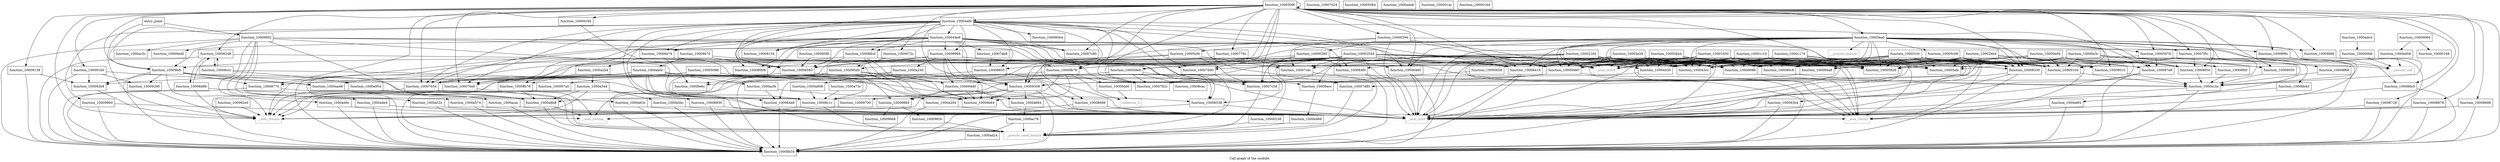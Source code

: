 digraph "Call graph of the module." {
  label="Call graph of the module.";
  node [shape=record];

  Node_function_10004430 [label="{function_10004430}"];
  Node_function_10005928 [label="{function_10005928}"];
  Node_function_10008134 [label="{function_10008134}"];
  Node_function_100059e8 [label="{function_100059e8}"];
  Node_function_10008580 [label="{function_10008580}"];
  Node_function_10005afc [label="{function_10005afc}"];
  Node_function_10005c08 [label="{function_10005c08}"];
  Node_function_10005cf4 [label="{function_10005cf4}"];
  Node_function_100085f8 [label="{function_100085f8}"];
  Node_function_10005ea0 [label="{function_10005ea0}"];
  Node_function_10008964 [label="{function_10008964}"];
  Node_function_10008248 [label="{function_10008248}"];
  Node_function_10008a74 [label="{function_10008a74}"];
  Node_function_100044e8 [label="{function_100044e8}"];
  Node_function_10008b34 [label="{function_10008b34}"];
  Node_function_10008330 [label="{function_10008330}"];
  Node_function_10008608 [label="{function_10008608}"];
  Node_function_10008ccc [label="{function_10008ccc}"];
  Node_function_100080b4 [label="{function_100080b4}"];
  Node_function_1000762c [label="{function_1000762c}"];
  Node_function_10007654 [label="{function_10007654}"];
  Node_function_10008650 [label="{function_10008650}"];
  Node_function_100076e0 [label="{function_100076e0}"];
  Node_function_1000776c [label="{function_1000776c}"];
  Node_function_10007c58 [label="{function_10007c58}"];
  Node_function_100083b4 [label="{function_100083b4}"];
  Node_function_10008b40 [label="{function_10008b40}"];
  Node_function_10008418 [label="{function_10008418}"];
  Node_function_10004af0 [label="{function_10004af0}"];
  Node_function_10008b78 [label="{function_10008b78}"];
  Node_function_10008460 [label="{function_10008460}"];
  Node_function_10008698 [label="{function_10008698}"];
  Node_function_100050f8 [label="{function_100050f8}"];
  Node_function_10007c80 [label="{function_10007c80}"];
  Node_function_10007cdc [label="{function_10007cdc}"];
  Node_function_10007d00 [label="{function_10007d00}"];
  Node_function_100086e0 [label="{function_100086e0}"];
  Node_function_10007d24 [label="{function_10007d24}"];
  Node_function_10008728 [label="{function_10008728}"];
  Node_function_10005084 [label="{function_10005084}"];
  Node_function_10007d80 [label="{function_10007d80}"];
  Node_function_10005098 [label="{function_10005098}"];
  Node_function_10008d68 [label="{function_10008d68}"];
  Node_function_10005978 [label="{function_10005978}"];
  Node_function_10008770 [label="{function_10008770}"];
  Node_function_10007eb8 [label="{function_10007eb8}"];
  Node_function_100087e8 [label="{function_100087e8}"];
  Node_function_10008830 [label="{function_10008830}"];
  Node_function_10007f5c [label="{function_10007f5c}"];
  Node_function_10008878 [label="{function_10008878}"];
  Node_function_10008008 [label="{function_10008008}"];
  Node_function_100088c0 [label="{function_100088c0}"];
  Node_function_100084a8 [label="{function_100084a8}"];
  Node_function_100084f0 [label="{function_100084f0}"];
  Node_function_10008c1c [label="{function_10008c1c}"];
  Node_function_10008538 [label="{function_10008538}"];
  Node_function_10008cac [label="{function_10008cac}"];
  Node_function_10008ecc [label="{function_10008ecc}"];
  Node_function_1000a63c [label="{function_1000a63c}"];
  Node_function_10008f00 [label="{function_10008f00}"];
  Node_function_10008f34 [label="{function_10008f34}"];
  Node_function_10008f68 [label="{function_10008f68}"];
  Node_function_10008f9c [label="{function_10008f9c}"];
  Node_function_10008fd8 [label="{function_10008fd8}"];
  Node_function_10009010 [label="{function_10009010}"];
  Node_function_10009050 [label="{function_10009050}"];
  Node_function_10009088 [label="{function_10009088}"];
  Node_function_100090c8 [label="{function_100090c8}"];
  Node_function_10009104 [label="{function_10009104}"];
  Node_function_10009138 [label="{function_10009138}"];
  Node_function_10009184 [label="{function_10009184}"];
  Node_function_100091b0 [label="{function_100091b0}"];
  Node_function_10009290 [label="{function_10009290}"];
  Node_function_100092b8 [label="{function_100092b8}"];
  Node_function_100092e0 [label="{function_100092e0}"];
  Node_function_10009308 [label="{function_10009308}"];
  Node_function_10009460 [label="{function_10009460}"];
  Node_function_100094d0 [label="{function_100094d0}"];
  Node_function_100095d0 [label="{function_100095d0}"];
  Node_function_10009700 [label="{function_10009700}"];
  Node_function_100097a0 [label="{function_100097a0}"];
  Node_function_1000983c [label="{function_1000983c}"];
  Node_function_10009868 [label="{function_10009868}"];
  Node_function_10009884 [label="{function_10009884}"];
  Node_function_100099b0 [label="{function_100099b0}"];
  Node_function_10009b78 [label="{function_10009b78}"];
  Node_function_10009bfc [label="{function_10009bfc}"];
  Node_function_10009dd0 [label="{function_10009dd0}"];
  Node_function_10009e64 [label="{function_10009e64}"];
  Node_function_10009e6c [label="{function_10009e6c}"];
  Node_function_10009e70 [label="{function_10009e70}"];
  Node_function_10009ed0 [label="{function_10009ed0}"];
  Node_function_10009f50 [label="{function_10009f50}"];
  Node_function_1000a1bc [label="{function_1000a1bc}"];
  Node_function_1000a204 [label="{function_1000a204}"];
  Node_function_1000a240 [label="{function_1000a240}"];
  Node_function_1000a2b4 [label="{function_1000a2b4}"];
  Node_function_1000a344 [label="{function_1000a344}"];
  Node_function_1000a49c [label="{function_1000a49c}"];
  Node_function_1000a4e4 [label="{function_1000a4e4}"];
  Node_function_1000a52c [label="{function_1000a52c}"];
  Node_function_1000a574 [label="{function_1000a574}"];
  Node_function_1000a5bc [label="{function_1000a5bc}"];
  Node_function_1000a684 [label="{function_1000a684}"];
  Node_function_1000a6f4 [label="{function_1000a6f4}"];
  Node_function_1000a73c [label="{function_1000a73c}"];
  Node_function_1000a808 [label="{function_1000a808}"];
  Node_function_1000a8b8 [label="{function_1000a8b8}"];
  Node_function_1000a954 [label="{function_1000a954}"];
  Node_function_1000a988 [label="{function_1000a988}"];
  Node_function_1000aa48 [label="{function_1000aa48}"];
  Node_function_1000ab0c [label="{function_1000ab0c}"];
  Node_function_1000ac5c [label="{function_1000ac5c}"];
  Node_function_1000ac78 [label="{function_1000ac78}"];
  Node_function_1000acac [label="{function_1000acac}"];
  Node_function_1000acf4 [label="{function_1000acf4}"];
  Node_function_1000ad24 [label="{function_1000ad24}"];
  Node_function_1000ad58 [label="{function_1000ad58}"];
  Node_function_1000ada8 [label="{function_1000ada8}"];
  Node_function_1000adc4 [label="{function_1000adc4}"];
  Node___asm_rlwinm [color="gray50", fontcolor="gray50", label="{__asm_rlwinm}"];
  Node___asm_rlwinm_ [color="gray50", fontcolor="gray50", label="{__asm_rlwinm_}"];
  Node___asm_rlwimi [color="gray50", fontcolor="gray50", label="{__asm_rlwimi}"];
  Node___asm_mfcr [color="gray50", fontcolor="gray50", label="{__asm_mfcr}"];
  Node___asm_mtcrf [color="gray50", fontcolor="gray50", label="{__asm_mtcrf}"];
  Node_unknown_0 [color="gray50", fontcolor="gray50", label="{unknown_0}"];
  Node___pseudo_call [color="gray50", fontcolor="gray50", label="{__pseudo_call}"];
  Node___pseudo_branch [color="gray50", fontcolor="gray50", label="{__pseudo_branch}"];
  Node___pseudo_cond_branch [color="gray50", fontcolor="gray50", label="{__pseudo_cond_branch}"];
  Node_function_10000094 [label="{function_10000094}"];
  Node_function_100000b8 [label="{function_100000b8}"];
  Node_function_1000014c [label="{function_1000014c}"];
  Node_function_10000168 [label="{function_10000168}"];
  Node_function_100001d4 [label="{function_100001d4}"];
  Node_entry_point [label="{entry_point}"];
  Node_function_10000238 [label="{function_10000238}"];
  Node_function_10000280 [label="{function_10000280}"];
  Node_function_10000394 [label="{function_10000394}"];
  Node_function_10000628 [label="{function_10000628}"];
  Node_function_100006a8 [label="{function_100006a8}"];
  Node_function_1000072c [label="{function_1000072c}"];
  Node_function_10000b04 [label="{function_10000b04}"];
  Node_function_10000e3c [label="{function_10000e3c}"];
  Node_function_10001174 [label="{function_10001174}"];
  Node_function_10001650 [label="{function_10001650}"];
  Node_function_10001c10 [label="{function_10001c10}"];
  Node_function_10002164 [label="{function_10002164}"];
  Node_function_10002544 [label="{function_10002544}"];
  Node_function_10002bb4 [label="{function_10002bb4}"];
  Node_function_100031fc [label="{function_100031fc}"];
  Node_function_10003844 [label="{function_10003844}"];
  Node_function_10003e28 [label="{function_10003e28}"];
  Node_function_100043cc [label="{function_100043cc}"];
  Node_function_10004430 -> Node___asm_rlwinm_;
  Node_function_100059e8 -> Node_function_1000762c;
  Node_function_100059e8 -> Node_function_10007654;
  Node_function_100059e8 -> Node_function_100076e0;
  Node_function_100059e8 -> Node_function_10007c58;
  Node_function_100059e8 -> Node_function_10008cac;
  Node_function_10008580 -> Node_function_10008b34;
  Node_function_10008580 -> Node___asm_mfcr;
  Node_function_10005c08 -> Node_function_10008330;
  Node_function_10005c08 -> Node_function_10008418;
  Node_function_10005c08 -> Node_function_10007d00;
  Node_function_10005c08 -> Node_function_10008f34;
  Node_function_10005c08 -> Node_function_10009104;
  Node_function_10005cf4 -> Node_function_10007c58;
  Node_function_10005cf4 -> Node_function_10007cdc;
  Node_function_10005cf4 -> Node_function_10009308;
  Node_function_10005cf4 -> Node_function_100095d0;
  Node_function_100085f8 -> Node_function_10008580;
  Node_function_10005ea0 -> Node_function_10004430;
  Node_function_10005ea0 -> Node_function_10005928;
  Node_function_10005ea0 -> Node_function_10005c08;
  Node_function_10005ea0 -> Node_function_10005cf4;
  Node_function_10005ea0 -> Node_function_10008b34;
  Node_function_10005ea0 -> Node_function_10008330;
  Node_function_10005ea0 -> Node_function_10008418;
  Node_function_10005ea0 -> Node_function_10008b78;
  Node_function_10005ea0 -> Node_function_10008460;
  Node_function_10005ea0 -> Node_function_100086e0;
  Node_function_10005ea0 -> Node_function_10005978;
  Node_function_10005ea0 -> Node_function_100087e8;
  Node_function_10005ea0 -> Node_function_10007f5c;
  Node_function_10005ea0 -> Node_function_10008f9c;
  Node_function_10005ea0 -> Node_function_10008fd8;
  Node_function_10005ea0 -> Node_function_10009010;
  Node_function_10005ea0 -> Node_function_10009088;
  Node_function_10005ea0 -> Node_function_100090c8;
  Node_function_10005ea0 -> Node_function_10009104;
  Node_function_10005ea0 -> Node_function_10009460;
  Node_function_10005ea0 -> Node_function_10009b78;
  Node_function_10005ea0 -> Node___asm_rlwinm;
  Node_function_10005ea0 -> Node___asm_rlwimi;
  Node_function_10005ea0 -> Node___asm_mfcr;
  Node_function_10005ea0 -> Node___asm_mtcrf;
  Node_function_10005ea0 -> Node___pseudo_branch;
  Node_function_10005ea0 -> Node_function_100043cc;
  Node_function_10008964 -> Node_function_10008580;
  Node_function_10008964 -> Node_function_10008b34;
  Node_function_10008964 -> Node_function_10008330;
  Node_function_10008964 -> Node_function_10008418;
  Node_function_10008964 -> Node_function_10009308;
  Node_function_10008964 -> Node_function_10009460;
  Node_function_10008964 -> Node_function_100094d0;
  Node_function_10008964 -> Node_function_10009e64;
  Node_function_10008964 -> Node_function_1000a240;
  Node_function_10008248 -> Node_function_10008b34;
  Node_function_10008248 -> Node_function_10008ccc;
  Node_function_10008248 -> Node_function_10008d68;
  Node_function_10008248 -> Node___asm_mfcr;
  Node_function_10008a74 -> Node_function_10009e64;
  Node_function_10008a74 -> Node_function_10009e6c;
  Node_function_10008a74 -> Node_function_1000a2b4;
  Node_function_100044e8 -> Node_function_10008134;
  Node_function_100044e8 -> Node_function_10008580;
  Node_function_100044e8 -> Node_function_10008964;
  Node_function_100044e8 -> Node_function_10008a74;
  Node_function_100044e8 -> Node_function_1000762c;
  Node_function_100044e8 -> Node_function_10007654;
  Node_function_100044e8 -> Node_function_100076e0;
  Node_function_100044e8 -> Node_function_10007c58;
  Node_function_100044e8 -> Node_function_10008418;
  Node_function_100044e8 -> Node_function_10008698;
  Node_function_100044e8 -> Node_function_10007c80;
  Node_function_100044e8 -> Node_function_10007d00;
  Node_function_100044e8 -> Node_function_10007d80;
  Node_function_100044e8 -> Node_function_10007eb8;
  Node_function_100044e8 -> Node_function_10008008;
  Node_function_100044e8 -> Node_function_100088c0;
  Node_function_100044e8 -> Node_function_10008c1c;
  Node_function_100044e8 -> Node_function_10008538;
  Node_function_100044e8 -> Node_function_10009bfc;
  Node_function_10008330 -> Node_function_10008b34;
  Node_function_10008330 -> Node_function_100083b4;
  Node_function_10008330 -> Node___asm_mfcr;
  Node_function_10008608 -> Node_function_10008b34;
  Node_function_10008608 -> Node___asm_mfcr;
  Node_function_10008ccc -> Node_function_10008248;
  Node_function_10008ccc -> Node_function_10008c1c;
  Node_function_10008ccc -> Node_function_1000a954;
  Node_function_10007654 -> Node___asm_rlwinm;
  Node_function_10007654 -> Node___pseudo_cond_branch;
  Node_function_10008650 -> Node_function_10008b34;
  Node_function_10008650 -> Node___asm_mfcr;
  Node_function_100076e0 -> Node___asm_rlwinm;
  Node_function_100076e0 -> Node___pseudo_cond_branch;
  Node_function_1000776c -> Node_function_10007cdc;
  Node_function_1000776c -> Node_function_10009308;
  Node_function_10007c58 -> Node___pseudo_cond_branch;
  Node_function_100083b4 -> Node_function_10008b34;
  Node_function_100083b4 -> Node___asm_mfcr;
  Node_function_10008b40 -> Node_function_1000a6f4;
  Node_function_10008418 -> Node_function_10008b34;
  Node_function_10008418 -> Node___asm_mfcr;
  Node_function_10004af0 -> Node_function_10008134;
  Node_function_10004af0 -> Node_function_10008580;
  Node_function_10004af0 -> Node_function_10008964;
  Node_function_10004af0 -> Node_function_10008a74;
  Node_function_10004af0 -> Node_function_100044e8;
  Node_function_10004af0 -> Node_function_100080b4;
  Node_function_10004af0 -> Node_function_1000762c;
  Node_function_10004af0 -> Node_function_10007654;
  Node_function_10004af0 -> Node_function_10008650;
  Node_function_10004af0 -> Node_function_100076e0;
  Node_function_10004af0 -> Node_function_10008418;
  Node_function_10004af0 -> Node_function_10008460;
  Node_function_10004af0 -> Node_function_10008698;
  Node_function_10004af0 -> Node_function_10007c80;
  Node_function_10004af0 -> Node_function_10007d00;
  Node_function_10004af0 -> Node_function_100087e8;
  Node_function_10004af0 -> Node_function_10008830;
  Node_function_10004af0 -> Node_function_10008008;
  Node_function_10004af0 -> Node_function_100088c0;
  Node_function_10004af0 -> Node_function_100084a8;
  Node_function_10004af0 -> Node_function_100084f0;
  Node_function_10004af0 -> Node_function_10008538;
  Node_function_10004af0 -> Node_function_10009308;
  Node_function_10004af0 -> Node_function_100099b0;
  Node_function_10004af0 -> Node_function_10009bfc;
  Node_function_10008b78 -> Node_function_1000a8b8;
  Node_function_10008b78 -> Node___asm_rlwinm_;
  Node_function_10008460 -> Node_function_10008b34;
  Node_function_10008460 -> Node___asm_mfcr;
  Node_function_10008698 -> Node_function_10008b34;
  Node_function_10008698 -> Node___asm_mfcr;
  Node_function_100050f8 -> Node_function_10005928;
  Node_function_100050f8 -> Node_function_100059e8;
  Node_function_100050f8 -> Node_function_10008580;
  Node_function_100050f8 -> Node_function_10005ea0;
  Node_function_100050f8 -> Node_function_10008248;
  Node_function_100050f8 -> Node_function_10008b34;
  Node_function_100050f8 -> Node_function_10008330;
  Node_function_100050f8 -> Node_function_10008608;
  Node_function_100050f8 -> Node_function_1000762c;
  Node_function_100050f8 -> Node_function_10007654;
  Node_function_100050f8 -> Node_function_100076e0;
  Node_function_100050f8 -> Node_function_1000776c;
  Node_function_100050f8 -> Node_function_10007c58;
  Node_function_100050f8 -> Node_function_10008418;
  Node_function_100050f8 -> Node_function_10004af0;
  Node_function_100050f8 -> Node_function_10008460;
  Node_function_100050f8 -> Node_function_100050f8;
  Node_function_100050f8 -> Node_function_10007c80;
  Node_function_100050f8 -> Node_function_10007d00;
  Node_function_100050f8 -> Node_function_100086e0;
  Node_function_100050f8 -> Node_function_10008728;
  Node_function_100050f8 -> Node_function_10005978;
  Node_function_100050f8 -> Node_function_10008770;
  Node_function_100050f8 -> Node_function_10007f5c;
  Node_function_100050f8 -> Node_function_10008878;
  Node_function_100050f8 -> Node_function_10008f34;
  Node_function_100050f8 -> Node_function_10008f9c;
  Node_function_100050f8 -> Node_function_10008fd8;
  Node_function_100050f8 -> Node_function_10009050;
  Node_function_100050f8 -> Node_function_10009104;
  Node_function_100050f8 -> Node_function_10009138;
  Node_function_100050f8 -> Node_function_10009184;
  Node_function_100050f8 -> Node_function_100091b0;
  Node_function_100050f8 -> Node_function_10009b78;
  Node_function_100050f8 -> Node_function_10009bfc;
  Node_function_100050f8 -> Node___asm_rlwinm;
  Node_function_100050f8 -> Node_function_10000394;
  Node_function_100050f8 -> Node_function_1000072c;
  Node_function_10007cdc -> Node___pseudo_cond_branch;
  Node_function_10007d00 -> Node___pseudo_cond_branch;
  Node_function_100086e0 -> Node_function_10008b34;
  Node_function_100086e0 -> Node___asm_mfcr;
  Node_function_10008728 -> Node_function_10008b34;
  Node_function_10008728 -> Node___asm_mfcr;
  Node_function_10007d80 -> Node___pseudo_cond_branch;
  Node_function_10005098 -> Node_function_1000762c;
  Node_function_10005098 -> Node_function_10007654;
  Node_function_10005098 -> Node_function_100076e0;
  Node_function_10005098 -> Node_function_10008ecc;
  Node_function_10008d68 -> Node_function_10008248;
  Node_function_10008d68 -> Node_function_10008b34;
  Node_function_10008d68 -> Node_function_1000a8b8;
  Node_function_10008d68 -> Node___asm_rlwinm;
  Node_function_10005978 -> Node_function_10008b40;
  Node_function_10005978 -> Node_function_100087e8;
  Node_function_10005978 -> Node_function_100084a8;
  Node_function_10005978 -> Node_function_100084f0;
  Node_function_10008770 -> Node_function_10008b34;
  Node_function_10008770 -> Node___asm_mfcr;
  Node_function_10007eb8 -> Node_function_10008650;
  Node_function_100087e8 -> Node_function_10008b34;
  Node_function_100087e8 -> Node___asm_mfcr;
  Node_function_10008830 -> Node_function_10008b34;
  Node_function_10008830 -> Node___asm_mfcr;
  Node_function_10007f5c -> Node_function_10008b34;
  Node_function_10007f5c -> Node_function_10008418;
  Node_function_10007f5c -> Node_function_10008f34;
  Node_function_10007f5c -> Node_function_10008f68;
  Node_function_10007f5c -> Node_function_10009104;
  Node_function_10008878 -> Node_function_10008b34;
  Node_function_10008878 -> Node___asm_mfcr;
  Node_function_100088c0 -> Node_function_10008b34;
  Node_function_100088c0 -> Node_function_10008418;
  Node_function_100088c0 -> Node_function_100094d0;
  Node_function_100088c0 -> Node_function_10009e64;
  Node_function_100088c0 -> Node_function_10009e6c;
  Node_function_100084a8 -> Node_function_10008b34;
  Node_function_100084a8 -> Node___asm_mfcr;
  Node_function_100084f0 -> Node_function_10008b34;
  Node_function_100084f0 -> Node___asm_mfcr;
  Node_function_10008c1c -> Node___asm_rlwinm_;
  Node_function_10008c1c -> Node___asm_rlwimi;
  Node_function_10008c1c -> Node___pseudo_cond_branch;
  Node_function_10008538 -> Node_function_10008b34;
  Node_function_10008538 -> Node___asm_mfcr;
  Node_function_10008ecc -> Node_function_1000a988;
  Node_function_1000a63c -> Node_function_10008b34;
  Node_function_1000a63c -> Node___asm_mfcr;
  Node_function_10008f00 -> Node_function_1000a1bc;
  Node_function_10008f34 -> Node_function_1000a1bc;
  Node_function_10008f68 -> Node_function_1000a1bc;
  Node_function_10008f9c -> Node_function_1000a1bc;
  Node_function_10008fd8 -> Node_function_1000a1bc;
  Node_function_10009010 -> Node_function_1000a1bc;
  Node_function_10009050 -> Node_function_1000a1bc;
  Node_function_10009088 -> Node_function_1000a1bc;
  Node_function_100090c8 -> Node_function_1000a1bc;
  Node_function_10009104 -> Node_function_1000a1bc;
  Node_function_10009138 -> Node_function_10008b34;
  Node_function_10009138 -> Node_function_100092b8;
  Node_function_10009184 -> Node_function_10008c1c;
  Node_function_100091b0 -> Node_function_10008b34;
  Node_function_100091b0 -> Node_function_10009290;
  Node_function_100091b0 -> Node_function_100092b8;
  Node_function_100091b0 -> Node_function_1000aa48;
  Node_function_10009290 -> Node___asm_rlwinm;
  Node_function_100092b8 -> Node___asm_rlwinm;
  Node_function_100092e0 -> Node___asm_rlwinm;
  Node_function_10009308 -> Node_function_10008b34;
  Node_function_10009308 -> Node_function_10009700;
  Node_function_10009308 -> Node_function_10009884;
  Node_function_10009308 -> Node_function_10009e64;
  Node_function_10009308 -> Node_function_1000a684;
  Node_function_10009308 -> Node___asm_rlwinm;
  Node_function_10009460 -> Node_function_10008b34;
  Node_function_10009460 -> Node_function_10008c1c;
  Node_function_10009460 -> Node_function_10009308;
  Node_function_100094d0 -> Node_function_10009884;
  Node_function_100094d0 -> Node_function_10009e64;
  Node_function_100094d0 -> Node_function_1000a684;
  Node_function_100095d0 -> Node_function_10009308;
  Node_function_100095d0 -> Node_function_100094d0;
  Node_function_100095d0 -> Node_function_100097a0;
  Node_function_100095d0 -> Node_function_10009884;
  Node_function_100095d0 -> Node_function_10009e64;
  Node_function_100095d0 -> Node_function_1000a8b8;
  Node_function_100095d0 -> Node___asm_rlwinm;
  Node_function_10009700 -> Node___asm_rlwinm;
  Node_function_100097a0 -> Node___asm_rlwinm;
  Node_function_1000983c -> Node___pseudo_cond_branch;
  Node_function_10009884 -> Node_function_1000983c;
  Node_function_10009884 -> Node_function_10009868;
  Node_function_100099b0 -> Node_function_10008b34;
  Node_function_100099b0 -> Node___asm_rlwinm_;
  Node_function_10009b78 -> Node_function_10009dd0;
  Node_function_10009b78 -> Node_function_10009e64;
  Node_function_10009b78 -> Node_function_10009e6c;
  Node_function_10009b78 -> Node_function_1000a204;
  Node_function_10009b78 -> Node_unknown_0;
  Node_function_10009bfc -> Node_function_10008b34;
  Node_function_10009bfc -> Node_function_10008770;
  Node_function_10009bfc -> Node_function_1000a63c;
  Node_function_10009bfc -> Node_function_10009290;
  Node_function_10009bfc -> Node_function_100092b8;
  Node_function_10009bfc -> Node_function_1000aa48;
  Node_function_10009bfc -> Node___asm_rlwinm;
  Node_function_10009bfc -> Node___asm_mfcr;
  Node_function_10009dd0 -> Node_unknown_0;
  Node_function_10009e70 -> Node_function_10008580;
  Node_function_10009e70 -> Node_function_10008330;
  Node_function_10009e70 -> Node_function_1000ab0c;
  Node_function_10009f50 -> Node_function_10008b34;
  Node_function_10009f50 -> Node_function_10008c1c;
  Node_function_10009f50 -> Node_function_10009b78;
  Node_function_10009f50 -> Node_function_10009e70;
  Node_function_10009f50 -> Node_function_10009ed0;
  Node_function_10009f50 -> Node_function_1000a49c;
  Node_function_10009f50 -> Node_function_1000a4e4;
  Node_function_10009f50 -> Node_function_1000a52c;
  Node_function_10009f50 -> Node_function_1000a574;
  Node_function_10009f50 -> Node_function_1000a8b8;
  Node_function_10009f50 -> Node_function_1000ac5c;
  Node_function_10009f50 -> Node___pseudo_call;
  Node_function_1000a1bc -> Node_function_10008b34;
  Node_function_1000a1bc -> Node___asm_mfcr;
  Node_function_1000a204 -> Node_function_10008b34;
  Node_function_1000a204 -> Node___asm_mfcr;
  Node_function_1000a240 -> Node_function_10008b34;
  Node_function_1000a240 -> Node_function_1000a808;
  Node_function_1000a240 -> Node___asm_mfcr;
  Node_function_1000a2b4 -> Node_function_10008b78;
  Node_function_1000a2b4 -> Node_function_1000a344;
  Node_function_1000a344 -> Node_function_10008b34;
  Node_function_1000a344 -> Node_function_1000a5bc;
  Node_function_1000a344 -> Node_function_1000a8b8;
  Node_function_1000a344 -> Node___asm_rlwinm;
  Node_function_1000a344 -> Node___asm_mfcr;
  Node_function_1000a49c -> Node_function_10008b34;
  Node_function_1000a49c -> Node___asm_mfcr;
  Node_function_1000a4e4 -> Node_function_10008b34;
  Node_function_1000a4e4 -> Node___asm_mfcr;
  Node_function_1000a52c -> Node_function_10008b34;
  Node_function_1000a52c -> Node___asm_mfcr;
  Node_function_1000a574 -> Node_function_10008b34;
  Node_function_1000a574 -> Node___asm_mfcr;
  Node_function_1000a5bc -> Node_function_10008b34;
  Node_function_1000a5bc -> Node___asm_mfcr;
  Node_function_1000a684 -> Node_function_1000ac78;
  Node_function_1000a6f4 -> Node_function_10008b34;
  Node_function_1000a6f4 -> Node___asm_mfcr;
  Node_function_1000a73c -> Node_function_10008c1c;
  Node_function_1000a808 -> Node_function_10008c1c;
  Node_function_1000a8b8 -> Node___asm_rlwinm_;
  Node_function_1000a8b8 -> Node___pseudo_cond_branch;
  Node_function_1000a954 -> Node_function_1000a8b8;
  Node_function_1000a988 -> Node___pseudo_cond_branch;
  Node_function_1000aa48 -> Node_function_1000a8b8;
  Node_function_1000aa48 -> Node_function_1000acac;
  Node_function_1000ab0c -> Node_function_10008770;
  Node_function_1000ab0c -> Node_function_10008c1c;
  Node_function_1000ab0c -> Node_function_100092b8;
  Node_function_1000ab0c -> Node_function_10009e64;
  Node_function_1000ab0c -> Node_function_1000a204;
  Node_function_1000ab0c -> Node_function_1000aa48;
  Node_function_1000ab0c -> Node_function_1000acf4;
  Node_function_1000ab0c -> Node___pseudo_cond_branch;
  Node_function_1000ac78 -> Node_function_1000ad24;
  Node_function_1000ac78 -> Node___pseudo_cond_branch;
  Node_function_1000acac -> Node_function_10008b34;
  Node_function_1000acac -> Node___asm_mfcr;
  Node_function_1000acf4 -> Node_function_100084a8;
  Node_function_1000acf4 -> Node_function_10008538;
  Node_function_1000ad24 -> Node_function_10008b34;
  Node_function_1000ad58 -> Node___pseudo_call;
  Node_function_1000adc4 -> Node_function_100000b8;
  Node_function_10000094 -> Node_function_1000ad58;
  Node_function_10000094 -> Node_function_10000168;
  Node_function_100000b8 -> Node___pseudo_call;
  Node_entry_point -> Node_function_10009f50;
  Node_entry_point -> Node___asm_rlwinm;
  Node_function_10000238 -> Node___pseudo_cond_branch;
  Node_function_10000280 -> Node_function_10008460;
  Node_function_10000280 -> Node_function_100084f0;
  Node_function_10000280 -> Node_function_10008538;
  Node_function_10000280 -> Node_function_10009b78;
  Node_function_10000280 -> Node_function_10009bfc;
  Node_function_10000280 -> Node___pseudo_call;
  Node_function_10000394 -> Node_function_10008b34;
  Node_function_10000394 -> Node_function_10007cdc;
  Node_function_10000394 -> Node_function_10009460;
  Node_function_10000394 -> Node_function_100094d0;
  Node_function_10000394 -> Node___asm_mfcr;
  Node_function_10000394 -> Node___asm_mtcrf;
  Node_function_10000394 -> Node_function_10000280;
  Node_function_10000628 -> Node_function_10008ecc;
  Node_function_100006a8 -> Node_function_10007d80;
  Node_function_1000072c -> Node_function_10009460;
  Node_function_1000072c -> Node_function_100095d0;
  Node_function_10000b04 -> Node_function_10005928;
  Node_function_10000b04 -> Node_function_10005afc;
  Node_function_10000b04 -> Node_function_10008f00;
  Node_function_10000b04 -> Node_function_10008f34;
  Node_function_10000b04 -> Node_function_10009050;
  Node_function_10000b04 -> Node_function_10009104;
  Node_function_10000b04 -> Node_function_10009460;
  Node_function_10000b04 -> Node___asm_mfcr;
  Node_function_10000b04 -> Node_function_100006a8;
  Node_function_10000e3c -> Node_function_10005928;
  Node_function_10000e3c -> Node_function_10005afc;
  Node_function_10000e3c -> Node_function_10008f00;
  Node_function_10000e3c -> Node_function_10008f34;
  Node_function_10000e3c -> Node_function_10009050;
  Node_function_10000e3c -> Node_function_10009104;
  Node_function_10000e3c -> Node_function_10009460;
  Node_function_10000e3c -> Node___asm_mfcr;
  Node_function_10000e3c -> Node_function_100006a8;
  Node_function_10001174 -> Node_function_10004430;
  Node_function_10001174 -> Node_function_10005928;
  Node_function_10001174 -> Node_function_10005afc;
  Node_function_10001174 -> Node_function_10008418;
  Node_function_10001174 -> Node_function_10009088;
  Node_function_10001174 -> Node_function_100090c8;
  Node_function_10001174 -> Node_function_10009104;
  Node_function_10001174 -> Node_function_10009460;
  Node_function_10001174 -> Node___asm_rlwimi;
  Node_function_10001174 -> Node___asm_mfcr;
  Node_function_10001174 -> Node___asm_mtcrf;
  Node_function_10001174 -> Node_function_100006a8;
  Node_function_10001174 -> Node_function_100043cc;
  Node_function_10001650 -> Node_function_10004430;
  Node_function_10001650 -> Node_function_10005928;
  Node_function_10001650 -> Node_function_10005afc;
  Node_function_10001650 -> Node_function_10008418;
  Node_function_10001650 -> Node_function_10007cdc;
  Node_function_10001650 -> Node_function_10009088;
  Node_function_10001650 -> Node_function_100090c8;
  Node_function_10001650 -> Node_function_10009104;
  Node_function_10001650 -> Node_function_10009460;
  Node_function_10001650 -> Node___asm_rlwimi;
  Node_function_10001650 -> Node___asm_mfcr;
  Node_function_10001650 -> Node___asm_mtcrf;
  Node_function_10001650 -> Node_function_100006a8;
  Node_function_10001650 -> Node_function_100043cc;
  Node_function_10001c10 -> Node_function_10004430;
  Node_function_10001c10 -> Node_function_10005928;
  Node_function_10001c10 -> Node_function_10005afc;
  Node_function_10001c10 -> Node_function_10008418;
  Node_function_10001c10 -> Node_function_10009088;
  Node_function_10001c10 -> Node_function_100090c8;
  Node_function_10001c10 -> Node_function_10009104;
  Node_function_10001c10 -> Node_function_10009460;
  Node_function_10001c10 -> Node___asm_rlwimi;
  Node_function_10001c10 -> Node___asm_mfcr;
  Node_function_10001c10 -> Node___asm_mtcrf;
  Node_function_10001c10 -> Node_function_100006a8;
  Node_function_10001c10 -> Node_function_100043cc;
  Node_function_10002164 -> Node_function_10004430;
  Node_function_10002164 -> Node_function_10005928;
  Node_function_10002164 -> Node_function_1000762c;
  Node_function_10002164 -> Node_function_100076e0;
  Node_function_10002164 -> Node_function_10008418;
  Node_function_10002164 -> Node_function_10007cdc;
  Node_function_10002164 -> Node_function_10009088;
  Node_function_10002164 -> Node_function_100090c8;
  Node_function_10002164 -> Node_function_10009104;
  Node_function_10002164 -> Node_function_10009460;
  Node_function_10002164 -> Node___asm_rlwimi;
  Node_function_10002164 -> Node___asm_mfcr;
  Node_function_10002164 -> Node___asm_mtcrf;
  Node_function_10002164 -> Node_function_100006a8;
  Node_function_10002164 -> Node_function_100043cc;
  Node_function_10002544 -> Node_function_10004430;
  Node_function_10002544 -> Node_function_10005928;
  Node_function_10002544 -> Node_function_100059e8;
  Node_function_10002544 -> Node_function_10008580;
  Node_function_10002544 -> Node_function_1000762c;
  Node_function_10002544 -> Node_function_10007654;
  Node_function_10002544 -> Node_function_10008650;
  Node_function_10002544 -> Node_function_100076e0;
  Node_function_10002544 -> Node_function_10007c58;
  Node_function_10002544 -> Node_function_10008418;
  Node_function_10002544 -> Node_function_10007cdc;
  Node_function_10002544 -> Node_function_10008008;
  Node_function_10002544 -> Node_function_10008ecc;
  Node_function_10002544 -> Node_function_10009088;
  Node_function_10002544 -> Node_function_100090c8;
  Node_function_10002544 -> Node_function_10009104;
  Node_function_10002544 -> Node_function_10009460;
  Node_function_10002544 -> Node___asm_rlwimi;
  Node_function_10002544 -> Node___asm_mfcr;
  Node_function_10002544 -> Node___asm_mtcrf;
  Node_function_10002544 -> Node_function_10000238;
  Node_function_10002544 -> Node_function_100006a8;
  Node_function_10002544 -> Node_function_100043cc;
  Node_function_10002bb4 -> Node_function_10004430;
  Node_function_10002bb4 -> Node_function_10005928;
  Node_function_10002bb4 -> Node_function_10005afc;
  Node_function_10002bb4 -> Node_function_10008330;
  Node_function_10002bb4 -> Node_function_10008418;
  Node_function_10002bb4 -> Node_function_100087e8;
  Node_function_10002bb4 -> Node_function_10008f34;
  Node_function_10002bb4 -> Node_function_10009010;
  Node_function_10002bb4 -> Node_function_10009088;
  Node_function_10002bb4 -> Node_function_100090c8;
  Node_function_10002bb4 -> Node_function_10009104;
  Node_function_10002bb4 -> Node_function_10009308;
  Node_function_10002bb4 -> Node_function_10009460;
  Node_function_10002bb4 -> Node___asm_rlwimi;
  Node_function_10002bb4 -> Node___asm_mfcr;
  Node_function_10002bb4 -> Node___asm_mtcrf;
  Node_function_10002bb4 -> Node_function_100006a8;
  Node_function_10002bb4 -> Node_function_100043cc;
  Node_function_100031fc -> Node_function_10004430;
  Node_function_100031fc -> Node_function_10005928;
  Node_function_100031fc -> Node_function_10005afc;
  Node_function_100031fc -> Node_function_10008330;
  Node_function_100031fc -> Node_function_10008418;
  Node_function_100031fc -> Node_function_100087e8;
  Node_function_100031fc -> Node_function_10008f34;
  Node_function_100031fc -> Node_function_10009010;
  Node_function_100031fc -> Node_function_10009088;
  Node_function_100031fc -> Node_function_100090c8;
  Node_function_100031fc -> Node_function_10009104;
  Node_function_100031fc -> Node_function_10009308;
  Node_function_100031fc -> Node_function_10009460;
  Node_function_100031fc -> Node___asm_rlwimi;
  Node_function_100031fc -> Node___asm_mfcr;
  Node_function_100031fc -> Node___asm_mtcrf;
  Node_function_100031fc -> Node_function_100006a8;
  Node_function_100031fc -> Node_function_100043cc;
  Node_function_10003844 -> Node_function_10004430;
  Node_function_10003844 -> Node_function_10005928;
  Node_function_10003844 -> Node_function_10005afc;
  Node_function_10003844 -> Node_function_10008418;
  Node_function_10003844 -> Node_function_10009088;
  Node_function_10003844 -> Node_function_100090c8;
  Node_function_10003844 -> Node_function_10009104;
  Node_function_10003844 -> Node_function_10009460;
  Node_function_10003844 -> Node___asm_rlwimi;
  Node_function_10003844 -> Node___asm_mfcr;
  Node_function_10003844 -> Node___asm_mtcrf;
  Node_function_10003844 -> Node_function_10000628;
  Node_function_10003844 -> Node_function_100006a8;
  Node_function_10003844 -> Node_function_100043cc;
  Node_function_10003e28 -> Node_function_10004430;
  Node_function_10003e28 -> Node_function_10005928;
  Node_function_10003e28 -> Node_function_10008418;
  Node_function_10003e28 -> Node_function_10009088;
  Node_function_10003e28 -> Node_function_100090c8;
  Node_function_10003e28 -> Node_function_10009104;
  Node_function_10003e28 -> Node_function_10009460;
  Node_function_10003e28 -> Node___asm_rlwimi;
  Node_function_10003e28 -> Node___asm_mfcr;
  Node_function_10003e28 -> Node___asm_mtcrf;
  Node_function_10003e28 -> Node_function_10000628;
  Node_function_10003e28 -> Node_function_100006a8;
  Node_function_10003e28 -> Node_function_100043cc;
}
